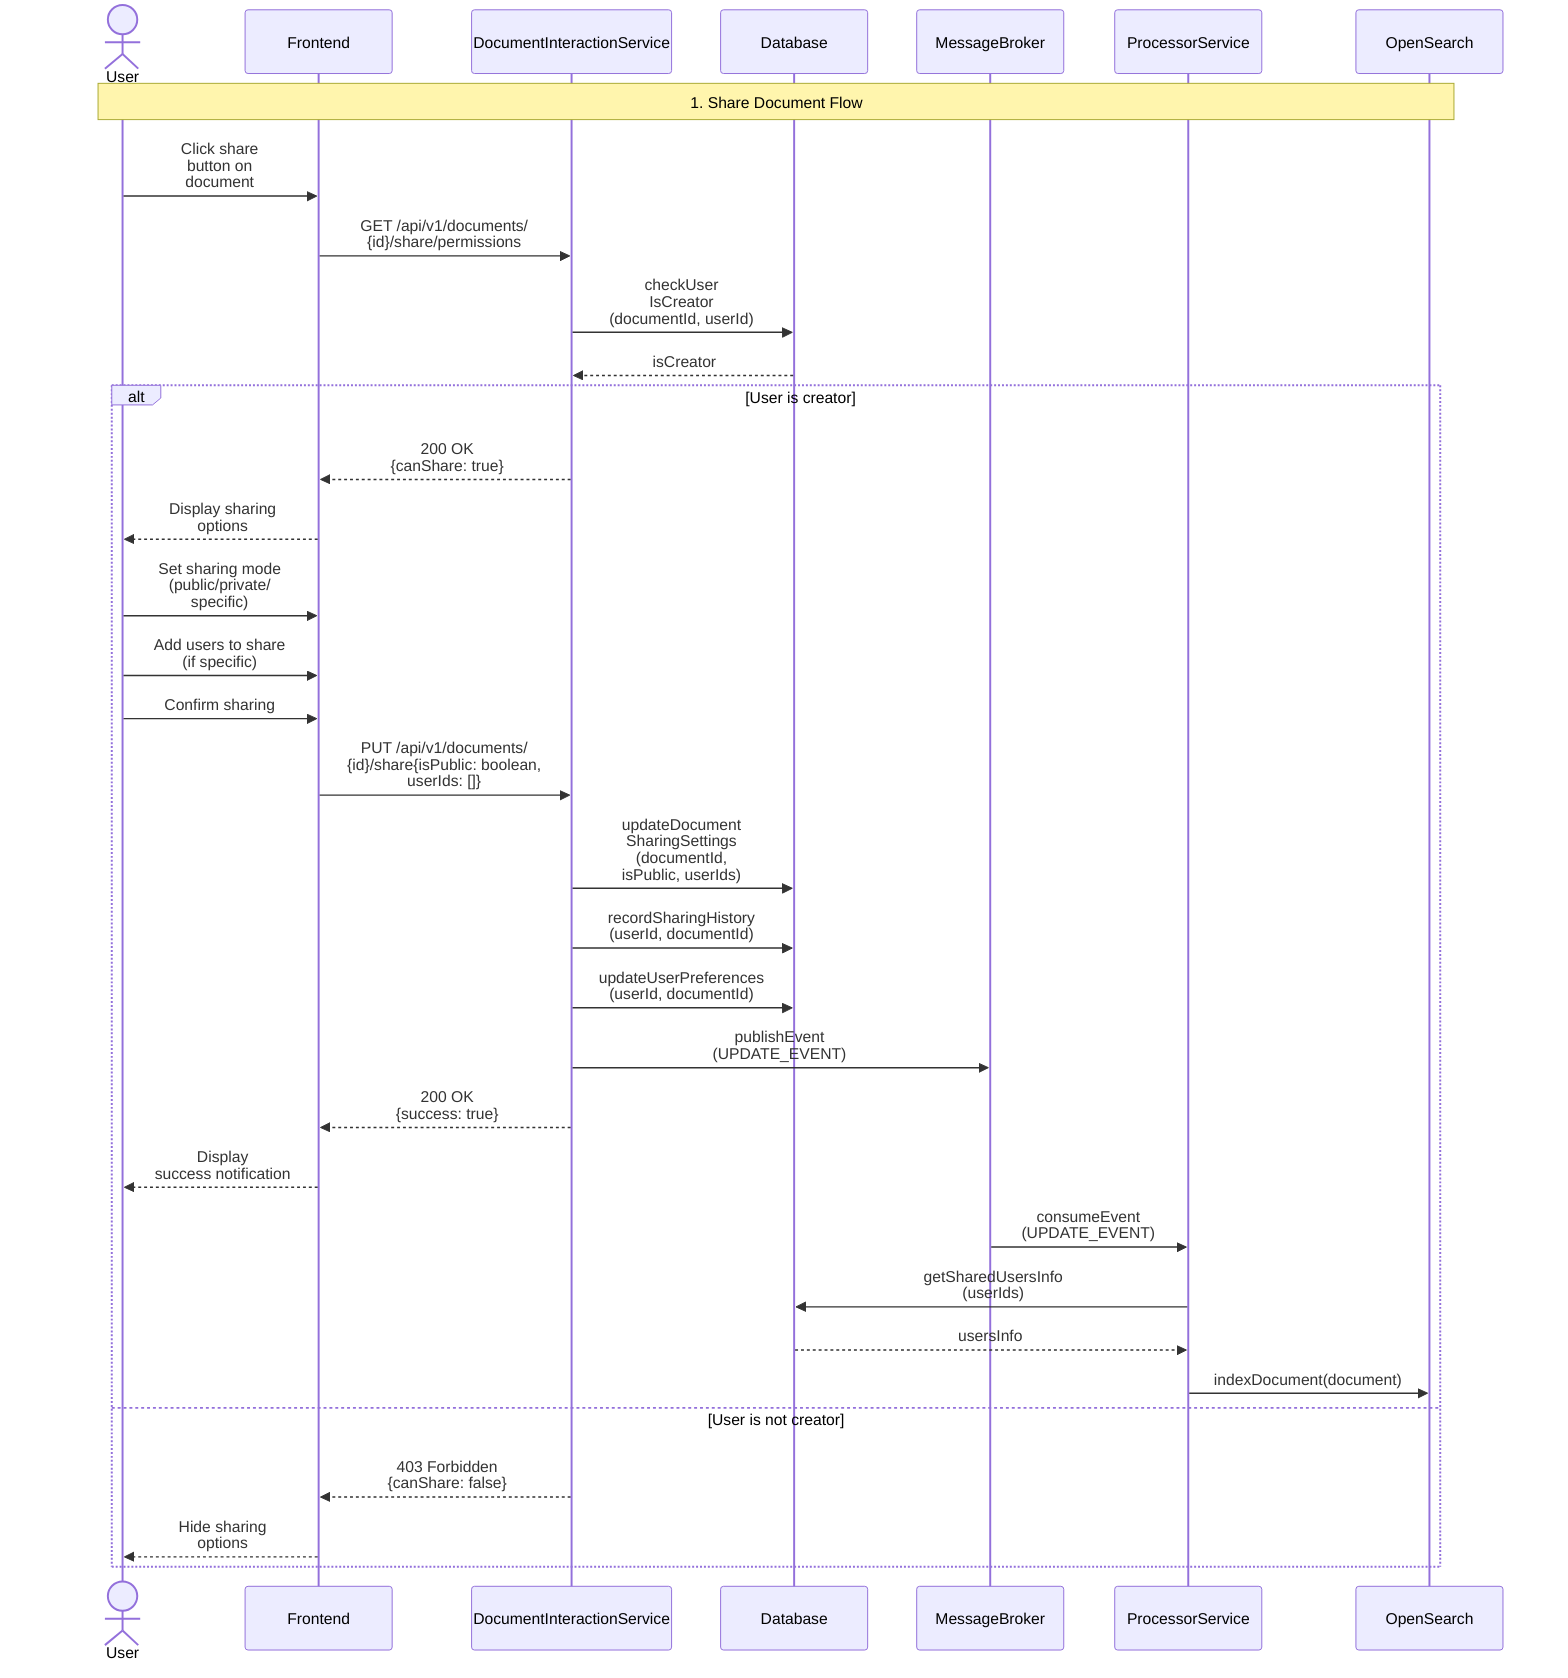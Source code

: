 sequenceDiagram
    actor User
    participant Frontend
    participant DIS as DocumentInteractionService
    participant DB as Database
    participant MB as MessageBroker
    participant PS as ProcessorService
    participant OS as OpenSearch

    Note over User, OS: 1. Share Document Flow
    User->>Frontend: Click share <br> button on <br> document
    Frontend->>DIS: GET /api/v1/documents/<br>{id}/share/permissions
    DIS->>DB: checkUser<br>IsCreator<br>(documentId, userId)
    DB-->>DIS: isCreator

    alt User is creator
        DIS-->>Frontend: 200 OK <br>{canShare: true}
        Frontend-->>User: Display sharing <br> options

        User->>Frontend: Set sharing mode<br>(public/private/<br>specific)
        User->>Frontend: Add users to share<br>(if specific)
        User->>Frontend: Confirm sharing

        Frontend->>DIS: PUT /api/v1/documents/<br>{id}/share{isPublic: boolean, <br>userIds: []}
        DIS->>DB: updateDocument<br>SharingSettings<br>(documentId, <br>isPublic, userIds)
        DIS->>DB: recordSharingHistory<br>(userId, documentId)
        DIS->>DB: updateUserPreferences<br>(userId, documentId)
        DIS->>MB: publishEvent<br>(UPDATE_EVENT)
        DIS-->>Frontend: 200 OK <br>{success: true}
        Frontend-->>User: Display <br>success notification

        MB->>PS: consumeEvent<br>(UPDATE_EVENT)
        PS->>DB: getSharedUsersInfo<br>(userIds)
        DB-->>PS: usersInfo
        PS->>OS: indexDocument(document)
    else User is not creator
        DIS-->>Frontend: 403 Forbidden <br> {canShare: false}
        Frontend-->>User: Hide sharing <br> options
    end